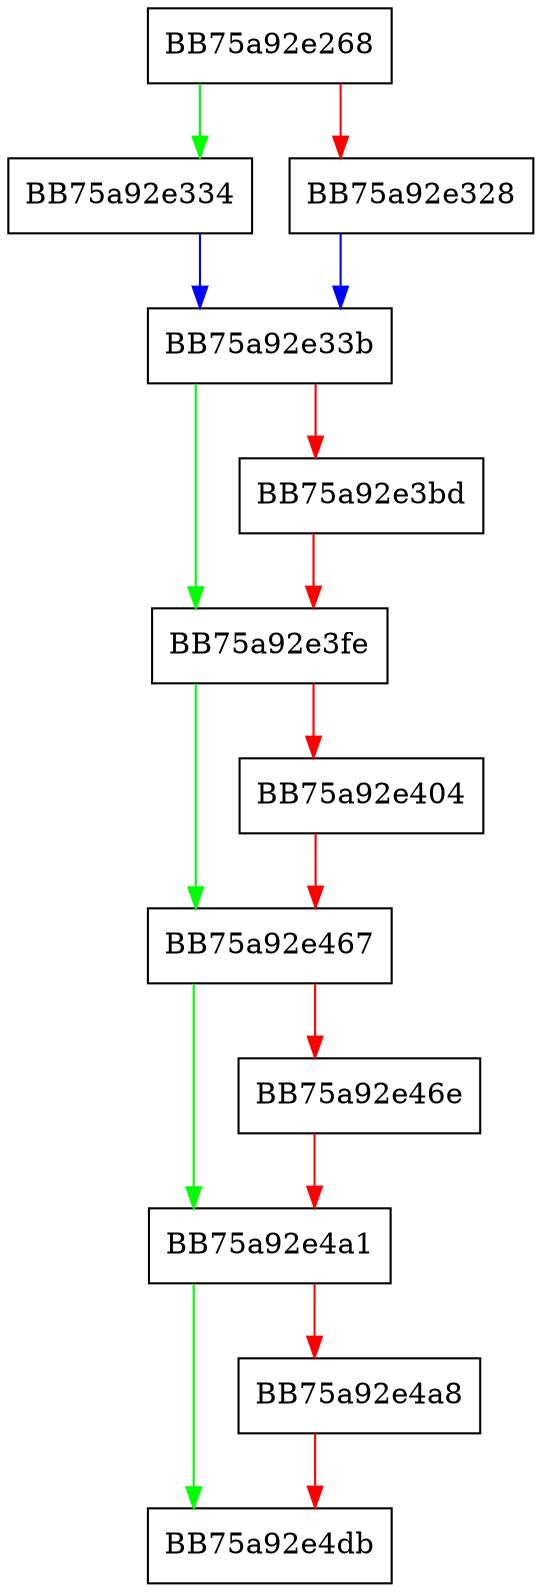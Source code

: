 digraph _build_json_telemetry_helper {
  node [shape="box"];
  graph [splines=ortho];
  BB75a92e268 -> BB75a92e334 [color="green"];
  BB75a92e268 -> BB75a92e328 [color="red"];
  BB75a92e328 -> BB75a92e33b [color="blue"];
  BB75a92e334 -> BB75a92e33b [color="blue"];
  BB75a92e33b -> BB75a92e3fe [color="green"];
  BB75a92e33b -> BB75a92e3bd [color="red"];
  BB75a92e3bd -> BB75a92e3fe [color="red"];
  BB75a92e3fe -> BB75a92e467 [color="green"];
  BB75a92e3fe -> BB75a92e404 [color="red"];
  BB75a92e404 -> BB75a92e467 [color="red"];
  BB75a92e467 -> BB75a92e4a1 [color="green"];
  BB75a92e467 -> BB75a92e46e [color="red"];
  BB75a92e46e -> BB75a92e4a1 [color="red"];
  BB75a92e4a1 -> BB75a92e4db [color="green"];
  BB75a92e4a1 -> BB75a92e4a8 [color="red"];
  BB75a92e4a8 -> BB75a92e4db [color="red"];
}